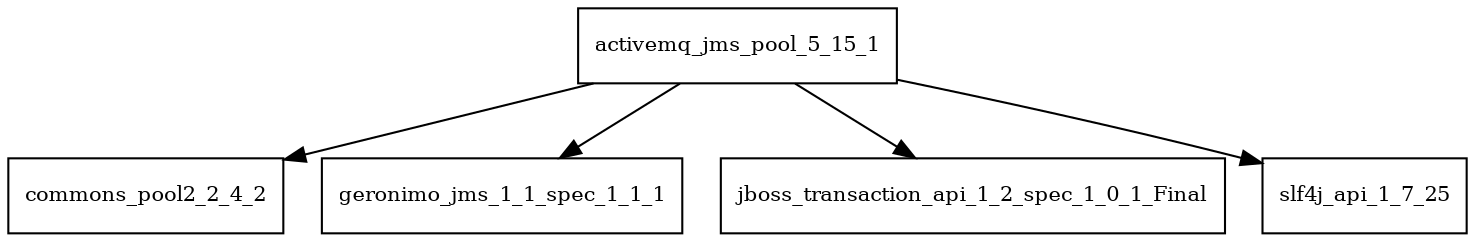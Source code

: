 digraph activemq_jms_pool_5_15_1_dependencies {
  node [shape = box, fontsize=10.0];
  activemq_jms_pool_5_15_1 -> commons_pool2_2_4_2;
  activemq_jms_pool_5_15_1 -> geronimo_jms_1_1_spec_1_1_1;
  activemq_jms_pool_5_15_1 -> jboss_transaction_api_1_2_spec_1_0_1_Final;
  activemq_jms_pool_5_15_1 -> slf4j_api_1_7_25;
}

